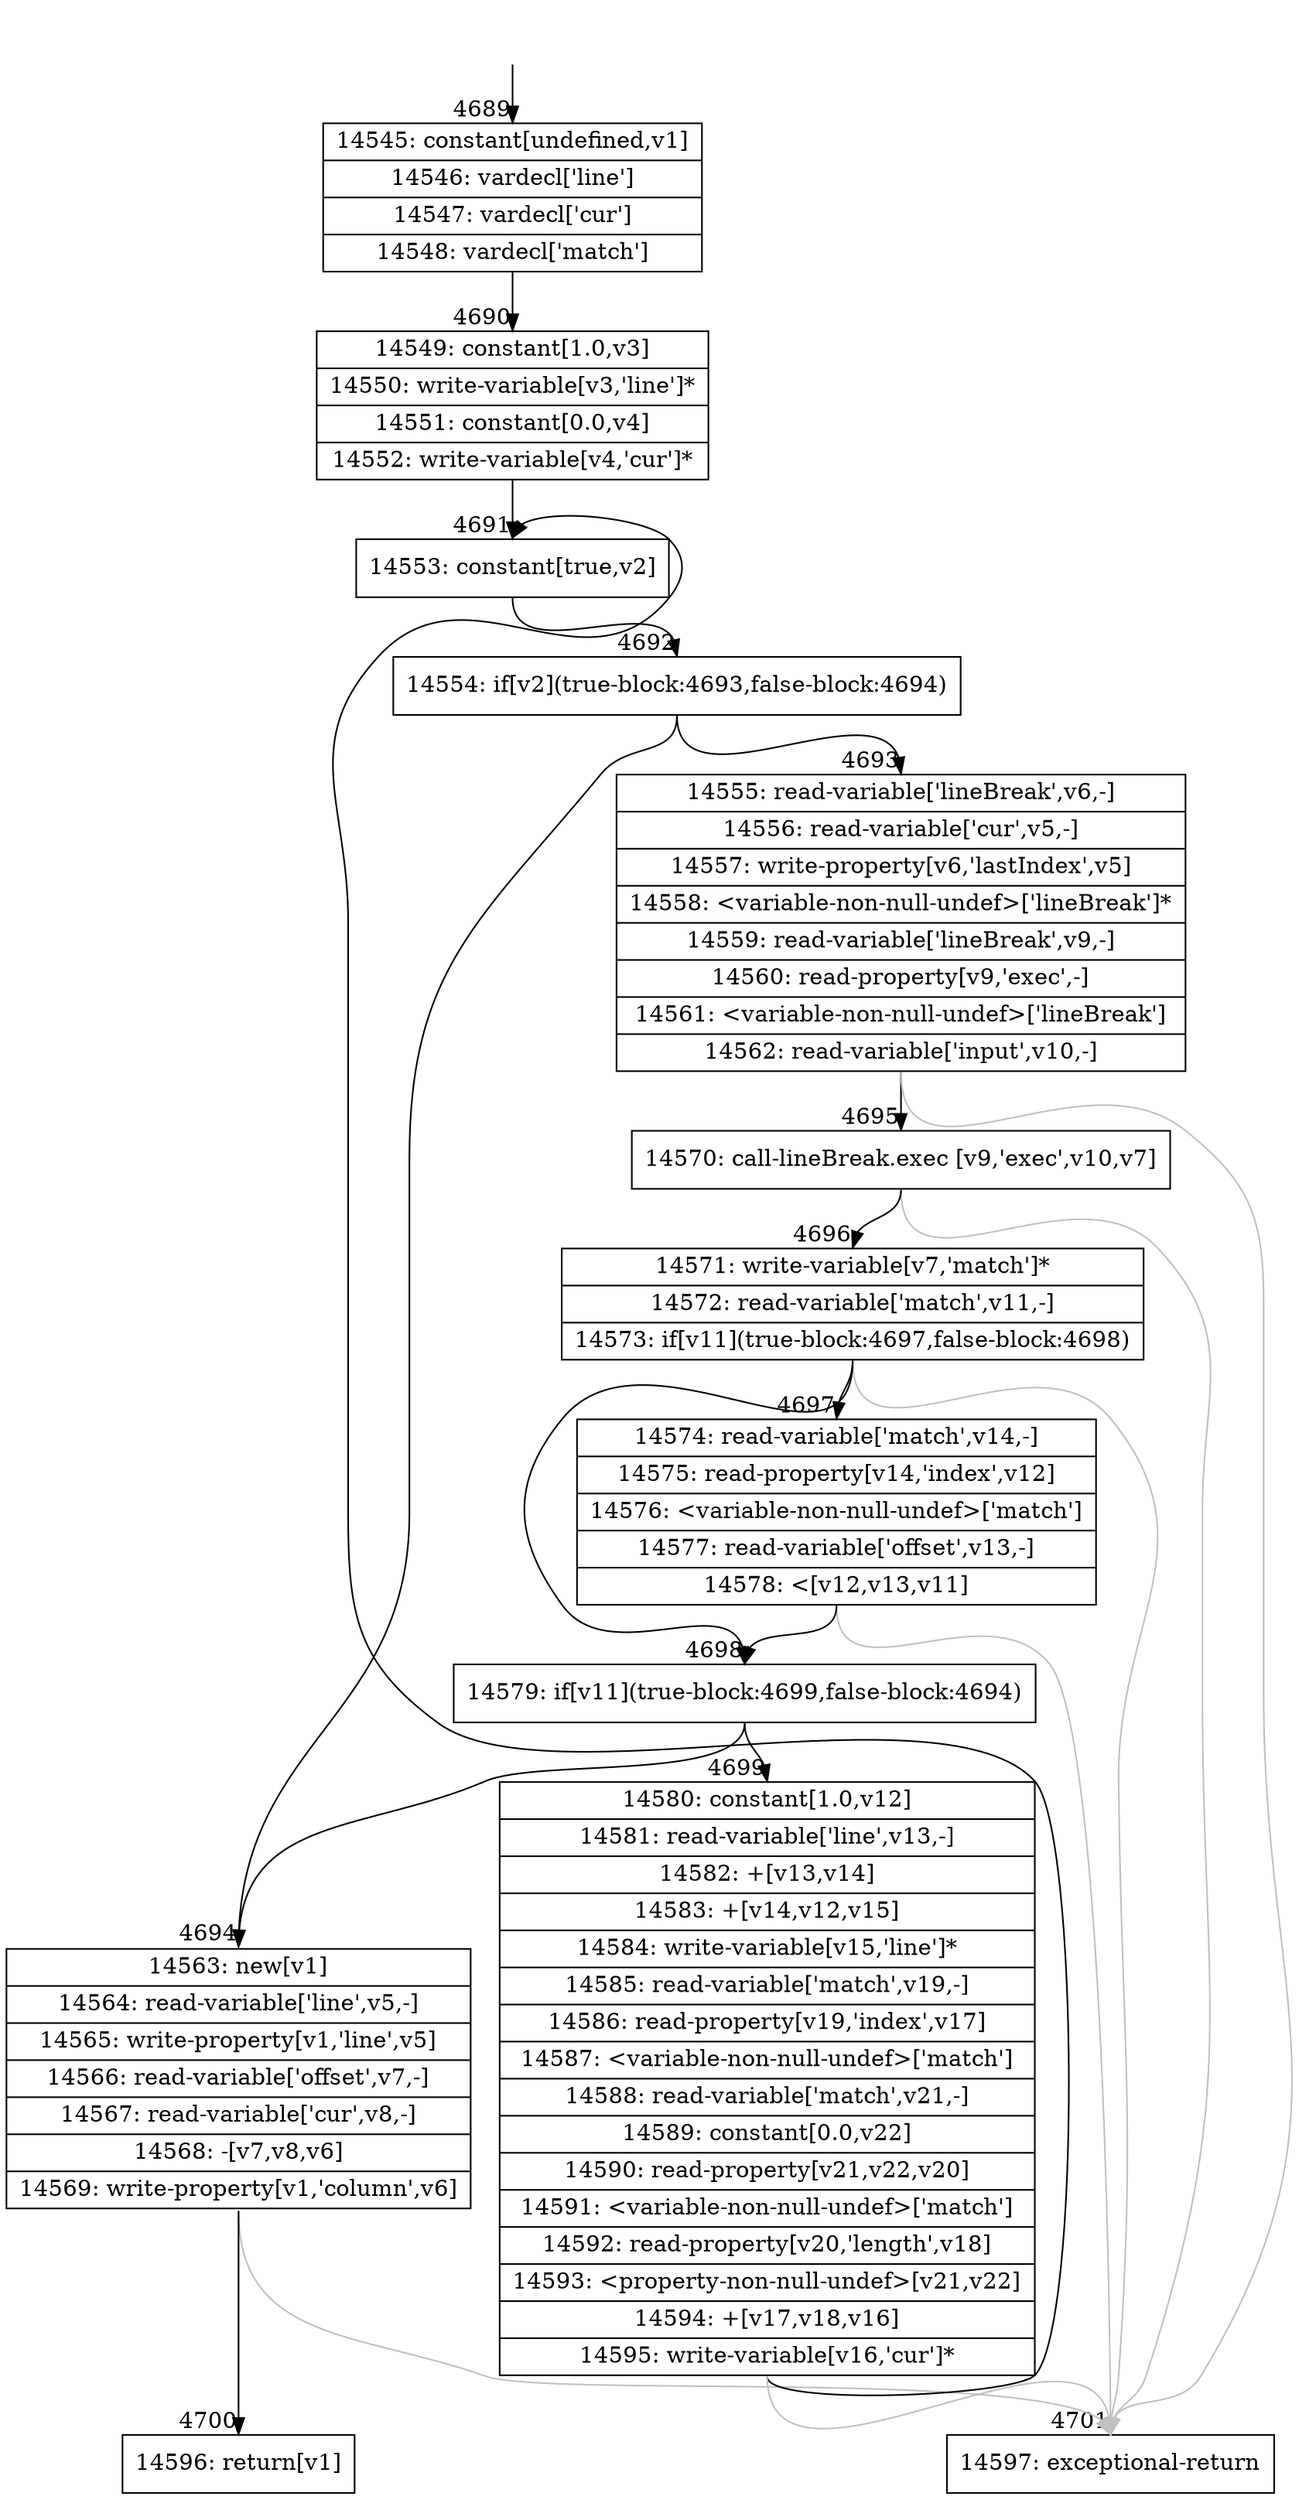 digraph {
rankdir="TD"
BB_entry288[shape=none,label=""];
BB_entry288 -> BB4689 [tailport=s, headport=n, headlabel="    4689"]
BB4689 [shape=record label="{14545: constant[undefined,v1]|14546: vardecl['line']|14547: vardecl['cur']|14548: vardecl['match']}" ] 
BB4689 -> BB4690 [tailport=s, headport=n, headlabel="      4690"]
BB4690 [shape=record label="{14549: constant[1.0,v3]|14550: write-variable[v3,'line']*|14551: constant[0.0,v4]|14552: write-variable[v4,'cur']*}" ] 
BB4690 -> BB4691 [tailport=s, headport=n, headlabel="      4691"]
BB4691 [shape=record label="{14553: constant[true,v2]}" ] 
BB4691 -> BB4692 [tailport=s, headport=n, headlabel="      4692"]
BB4692 [shape=record label="{14554: if[v2](true-block:4693,false-block:4694)}" ] 
BB4692 -> BB4693 [tailport=s, headport=n, headlabel="      4693"]
BB4692 -> BB4694 [tailport=s, headport=n, headlabel="      4694"]
BB4693 [shape=record label="{14555: read-variable['lineBreak',v6,-]|14556: read-variable['cur',v5,-]|14557: write-property[v6,'lastIndex',v5]|14558: \<variable-non-null-undef\>['lineBreak']*|14559: read-variable['lineBreak',v9,-]|14560: read-property[v9,'exec',-]|14561: \<variable-non-null-undef\>['lineBreak']|14562: read-variable['input',v10,-]}" ] 
BB4693 -> BB4695 [tailport=s, headport=n, headlabel="      4695"]
BB4693 -> BB4701 [tailport=s, headport=n, color=gray, headlabel="      4701"]
BB4694 [shape=record label="{14563: new[v1]|14564: read-variable['line',v5,-]|14565: write-property[v1,'line',v5]|14566: read-variable['offset',v7,-]|14567: read-variable['cur',v8,-]|14568: -[v7,v8,v6]|14569: write-property[v1,'column',v6]}" ] 
BB4694 -> BB4700 [tailport=s, headport=n, headlabel="      4700"]
BB4694 -> BB4701 [tailport=s, headport=n, color=gray]
BB4695 [shape=record label="{14570: call-lineBreak.exec [v9,'exec',v10,v7]}" ] 
BB4695 -> BB4696 [tailport=s, headport=n, headlabel="      4696"]
BB4695 -> BB4701 [tailport=s, headport=n, color=gray]
BB4696 [shape=record label="{14571: write-variable[v7,'match']*|14572: read-variable['match',v11,-]|14573: if[v11](true-block:4697,false-block:4698)}" ] 
BB4696 -> BB4698 [tailport=s, headport=n, headlabel="      4698"]
BB4696 -> BB4697 [tailport=s, headport=n, headlabel="      4697"]
BB4696 -> BB4701 [tailport=s, headport=n, color=gray]
BB4697 [shape=record label="{14574: read-variable['match',v14,-]|14575: read-property[v14,'index',v12]|14576: \<variable-non-null-undef\>['match']|14577: read-variable['offset',v13,-]|14578: \<[v12,v13,v11]}" ] 
BB4697 -> BB4698 [tailport=s, headport=n]
BB4697 -> BB4701 [tailport=s, headport=n, color=gray]
BB4698 [shape=record label="{14579: if[v11](true-block:4699,false-block:4694)}" ] 
BB4698 -> BB4699 [tailport=s, headport=n, headlabel="      4699"]
BB4698 -> BB4694 [tailport=s, headport=n]
BB4699 [shape=record label="{14580: constant[1.0,v12]|14581: read-variable['line',v13,-]|14582: +[v13,v14]|14583: +[v14,v12,v15]|14584: write-variable[v15,'line']*|14585: read-variable['match',v19,-]|14586: read-property[v19,'index',v17]|14587: \<variable-non-null-undef\>['match']|14588: read-variable['match',v21,-]|14589: constant[0.0,v22]|14590: read-property[v21,v22,v20]|14591: \<variable-non-null-undef\>['match']|14592: read-property[v20,'length',v18]|14593: \<property-non-null-undef\>[v21,v22]|14594: +[v17,v18,v16]|14595: write-variable[v16,'cur']*}" ] 
BB4699 -> BB4691 [tailport=s, headport=n]
BB4699 -> BB4701 [tailport=s, headport=n, color=gray]
BB4700 [shape=record label="{14596: return[v1]}" ] 
BB4701 [shape=record label="{14597: exceptional-return}" ] 
//#$~ 4724
}
